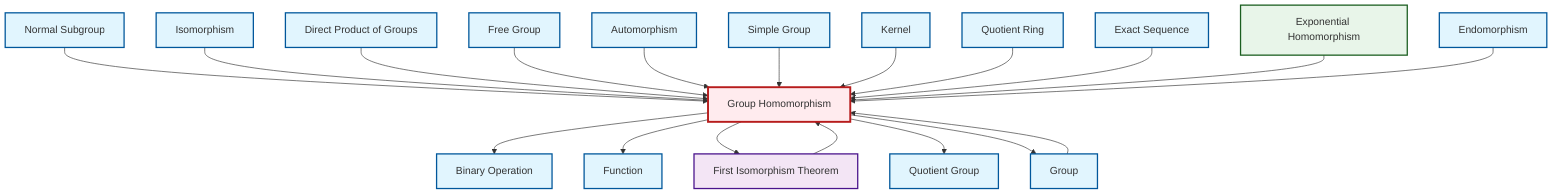 graph TD
    classDef definition fill:#e1f5fe,stroke:#01579b,stroke-width:2px
    classDef theorem fill:#f3e5f5,stroke:#4a148c,stroke-width:2px
    classDef axiom fill:#fff3e0,stroke:#e65100,stroke-width:2px
    classDef example fill:#e8f5e9,stroke:#1b5e20,stroke-width:2px
    classDef current fill:#ffebee,stroke:#b71c1c,stroke-width:3px
    def-normal-subgroup["Normal Subgroup"]:::definition
    ex-exponential-homomorphism["Exponential Homomorphism"]:::example
    thm-first-isomorphism["First Isomorphism Theorem"]:::theorem
    def-group["Group"]:::definition
    def-kernel["Kernel"]:::definition
    def-quotient-ring["Quotient Ring"]:::definition
    def-isomorphism["Isomorphism"]:::definition
    def-homomorphism["Group Homomorphism"]:::definition
    def-automorphism["Automorphism"]:::definition
    def-exact-sequence["Exact Sequence"]:::definition
    def-free-group["Free Group"]:::definition
    def-quotient-group["Quotient Group"]:::definition
    def-endomorphism["Endomorphism"]:::definition
    def-direct-product["Direct Product of Groups"]:::definition
    def-binary-operation["Binary Operation"]:::definition
    def-function["Function"]:::definition
    def-simple-group["Simple Group"]:::definition
    def-normal-subgroup --> def-homomorphism
    def-homomorphism --> def-binary-operation
    def-homomorphism --> def-function
    def-isomorphism --> def-homomorphism
    def-homomorphism --> thm-first-isomorphism
    def-homomorphism --> def-quotient-group
    def-direct-product --> def-homomorphism
    def-free-group --> def-homomorphism
    def-automorphism --> def-homomorphism
    def-homomorphism --> def-group
    def-simple-group --> def-homomorphism
    def-kernel --> def-homomorphism
    thm-first-isomorphism --> def-homomorphism
    def-quotient-ring --> def-homomorphism
    def-exact-sequence --> def-homomorphism
    ex-exponential-homomorphism --> def-homomorphism
    def-group --> def-homomorphism
    def-endomorphism --> def-homomorphism
    class def-homomorphism current